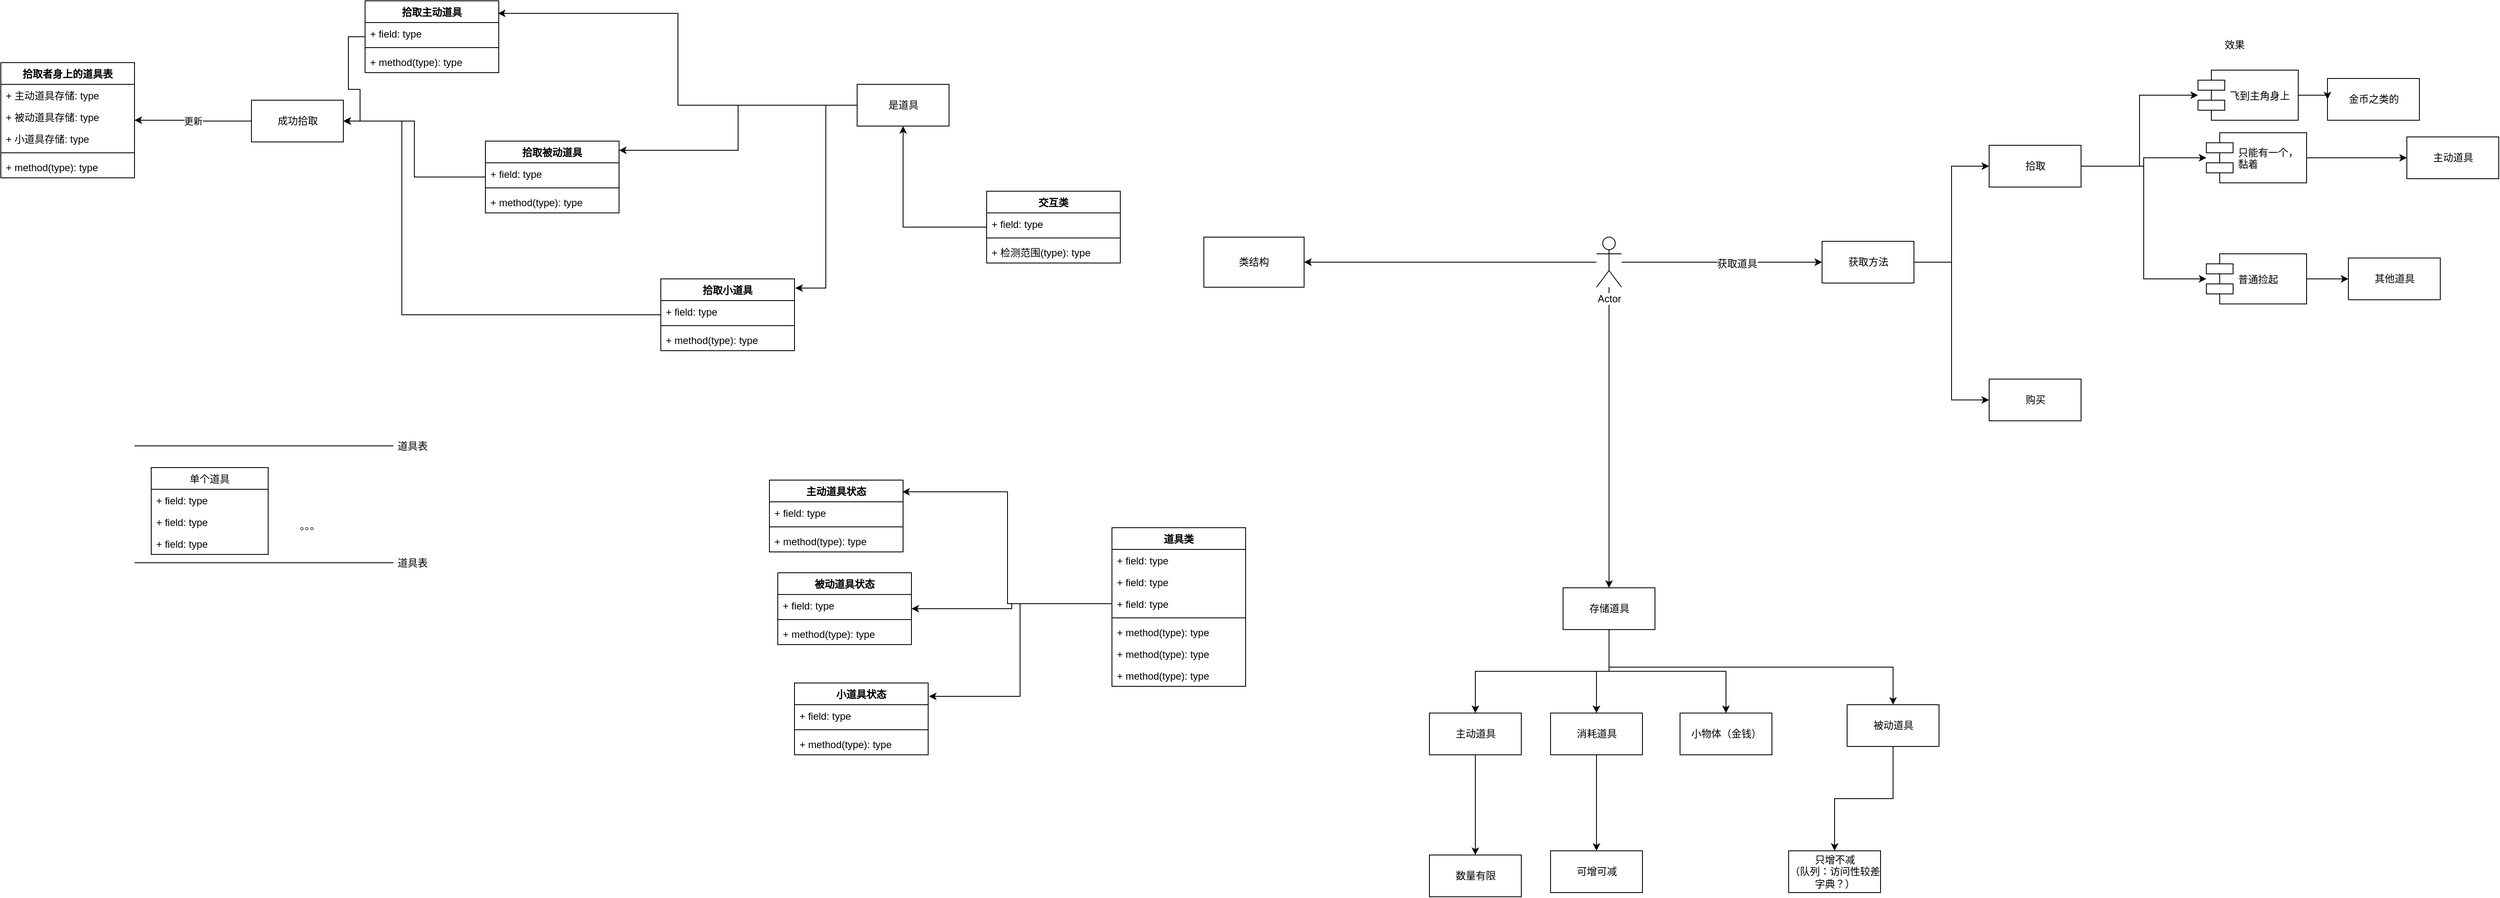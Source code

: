 <mxfile pages="1" version="11.2.5" type="github"><diagram id="1CyYwqPj2Uanq5HwfbDJ" name="Page-1"><mxGraphModel dx="3076" dy="796" grid="1" gridSize="10" guides="1" tooltips="1" connect="1" arrows="1" fold="1" page="1" pageScale="1" pageWidth="827" pageHeight="1169" math="0" shadow="0"><root><mxCell id="0"/><mxCell id="1" parent="0"/><mxCell id="scXNileeY9ZBDkVNgkFm-2" style="edgeStyle=orthogonalEdgeStyle;rounded=0;orthogonalLoop=1;jettySize=auto;html=1;" parent="1" source="scXNileeY9ZBDkVNgkFm-1" edge="1"><mxGeometry relative="1" as="geometry"><mxPoint x="580" y="360" as="targetPoint"/></mxGeometry></mxCell><mxCell id="scXNileeY9ZBDkVNgkFm-3" value="获取道具" style="text;html=1;resizable=0;points=[];align=center;verticalAlign=middle;labelBackgroundColor=#ffffff;" parent="scXNileeY9ZBDkVNgkFm-2" vertex="1" connectable="0"><mxGeometry x="0.151" y="-1" relative="1" as="geometry"><mxPoint as="offset"/></mxGeometry></mxCell><mxCell id="dK4WZT7fEUcpt3XBPK-D-4" style="edgeStyle=orthogonalEdgeStyle;rounded=0;orthogonalLoop=1;jettySize=auto;html=1;" parent="1" source="scXNileeY9ZBDkVNgkFm-1" target="dK4WZT7fEUcpt3XBPK-D-5" edge="1"><mxGeometry relative="1" as="geometry"><mxPoint x="325" y="720" as="targetPoint"/></mxGeometry></mxCell><mxCell id="EP_M278tGdxs64xBZr4z-5" style="edgeStyle=orthogonalEdgeStyle;rounded=0;orthogonalLoop=1;jettySize=auto;html=1;" edge="1" parent="1" source="scXNileeY9ZBDkVNgkFm-1" target="EP_M278tGdxs64xBZr4z-6"><mxGeometry relative="1" as="geometry"><mxPoint x="-70" y="360" as="targetPoint"/></mxGeometry></mxCell><mxCell id="scXNileeY9ZBDkVNgkFm-1" value="Actor" style="shape=umlActor;verticalLabelPosition=bottom;labelBackgroundColor=#ffffff;verticalAlign=top;html=1;" parent="1" vertex="1"><mxGeometry x="310" y="330" width="30" height="60" as="geometry"/></mxCell><mxCell id="scXNileeY9ZBDkVNgkFm-4" value="主动道具" style="html=1;" parent="1" vertex="1"><mxGeometry x="1280" y="210" width="110" height="50" as="geometry"/></mxCell><mxCell id="scXNileeY9ZBDkVNgkFm-5" value="金币之类的" style="html=1;" parent="1" vertex="1"><mxGeometry x="1185" y="140" width="110" height="50" as="geometry"/></mxCell><mxCell id="scXNileeY9ZBDkVNgkFm-6" value="其他道具" style="html=1;" parent="1" vertex="1"><mxGeometry x="1210" y="355" width="110" height="50" as="geometry"/></mxCell><mxCell id="scXNileeY9ZBDkVNgkFm-13" style="edgeStyle=orthogonalEdgeStyle;rounded=0;orthogonalLoop=1;jettySize=auto;html=1;exitX=1;exitY=0.5;exitDx=0;exitDy=0;entryX=0;entryY=0.5;entryDx=0;entryDy=0;" parent="1" source="scXNileeY9ZBDkVNgkFm-7" target="scXNileeY9ZBDkVNgkFm-12" edge="1"><mxGeometry relative="1" as="geometry"/></mxCell><mxCell id="scXNileeY9ZBDkVNgkFm-28" style="edgeStyle=orthogonalEdgeStyle;rounded=0;orthogonalLoop=1;jettySize=auto;html=1;exitX=1;exitY=0.5;exitDx=0;exitDy=0;entryX=0;entryY=0.5;entryDx=0;entryDy=0;" parent="1" source="scXNileeY9ZBDkVNgkFm-7" target="scXNileeY9ZBDkVNgkFm-14" edge="1"><mxGeometry relative="1" as="geometry"/></mxCell><mxCell id="scXNileeY9ZBDkVNgkFm-7" value="获取方法" style="html=1;" parent="1" vertex="1"><mxGeometry x="580" y="335" width="110" height="50" as="geometry"/></mxCell><mxCell id="scXNileeY9ZBDkVNgkFm-16" style="edgeStyle=orthogonalEdgeStyle;rounded=0;orthogonalLoop=1;jettySize=auto;html=1;exitX=1;exitY=0.5;exitDx=0;exitDy=0;entryX=0;entryY=0.5;entryDx=0;entryDy=0;" parent="1" source="scXNileeY9ZBDkVNgkFm-21" target="scXNileeY9ZBDkVNgkFm-5" edge="1"><mxGeometry relative="1" as="geometry"/></mxCell><mxCell id="scXNileeY9ZBDkVNgkFm-17" style="edgeStyle=orthogonalEdgeStyle;rounded=0;orthogonalLoop=1;jettySize=auto;html=1;exitX=1;exitY=0.5;exitDx=0;exitDy=0;entryX=0;entryY=0.5;entryDx=0;entryDy=0;" parent="1" source="scXNileeY9ZBDkVNgkFm-24" target="scXNileeY9ZBDkVNgkFm-4" edge="1"><mxGeometry relative="1" as="geometry"/></mxCell><mxCell id="scXNileeY9ZBDkVNgkFm-18" style="edgeStyle=orthogonalEdgeStyle;rounded=0;orthogonalLoop=1;jettySize=auto;html=1;exitX=1;exitY=0.5;exitDx=0;exitDy=0;entryX=0;entryY=0.5;entryDx=0;entryDy=0;" parent="1" source="scXNileeY9ZBDkVNgkFm-26" target="scXNileeY9ZBDkVNgkFm-6" edge="1"><mxGeometry relative="1" as="geometry"/></mxCell><mxCell id="scXNileeY9ZBDkVNgkFm-12" value="拾取" style="html=1;" parent="1" vertex="1"><mxGeometry x="780" y="220" width="110" height="50" as="geometry"/></mxCell><mxCell id="scXNileeY9ZBDkVNgkFm-14" value="购买" style="html=1;" parent="1" vertex="1"><mxGeometry x="780" y="500" width="110" height="50" as="geometry"/></mxCell><mxCell id="scXNileeY9ZBDkVNgkFm-21" value="飞到主角身上" style="shape=component;align=left;spacingLeft=36;" parent="1" vertex="1"><mxGeometry x="1030" y="130" width="120" height="60" as="geometry"/></mxCell><mxCell id="scXNileeY9ZBDkVNgkFm-22" style="edgeStyle=orthogonalEdgeStyle;rounded=0;orthogonalLoop=1;jettySize=auto;html=1;exitX=1;exitY=0.5;exitDx=0;exitDy=0;entryX=0;entryY=0.5;entryDx=0;entryDy=0;" parent="1" source="scXNileeY9ZBDkVNgkFm-12" target="scXNileeY9ZBDkVNgkFm-21" edge="1"><mxGeometry relative="1" as="geometry"><mxPoint x="889.862" y="244.793" as="sourcePoint"/><mxPoint x="1185.034" y="164.793" as="targetPoint"/></mxGeometry></mxCell><mxCell id="scXNileeY9ZBDkVNgkFm-23" value="效果" style="text;html=1;resizable=0;points=[];autosize=1;align=left;verticalAlign=top;spacingTop=-4;" parent="1" vertex="1"><mxGeometry x="1060" y="90" width="40" height="20" as="geometry"/></mxCell><mxCell id="scXNileeY9ZBDkVNgkFm-24" value="只能有一个，&#10;黏着" style="shape=component;align=left;spacingLeft=36;" parent="1" vertex="1"><mxGeometry x="1040" y="205" width="120" height="60" as="geometry"/></mxCell><mxCell id="scXNileeY9ZBDkVNgkFm-25" style="edgeStyle=orthogonalEdgeStyle;rounded=0;orthogonalLoop=1;jettySize=auto;html=1;exitX=1;exitY=0.5;exitDx=0;exitDy=0;entryX=0;entryY=0.5;entryDx=0;entryDy=0;" parent="1" source="scXNileeY9ZBDkVNgkFm-12" target="scXNileeY9ZBDkVNgkFm-24" edge="1"><mxGeometry relative="1" as="geometry"><mxPoint x="889.862" y="244.793" as="sourcePoint"/><mxPoint x="1185.034" y="235.138" as="targetPoint"/></mxGeometry></mxCell><mxCell id="scXNileeY9ZBDkVNgkFm-26" value="普通捡起" style="shape=component;align=left;spacingLeft=36;" parent="1" vertex="1"><mxGeometry x="1040" y="350" width="120" height="60" as="geometry"/></mxCell><mxCell id="scXNileeY9ZBDkVNgkFm-27" style="edgeStyle=orthogonalEdgeStyle;rounded=0;orthogonalLoop=1;jettySize=auto;html=1;exitX=1;exitY=0.5;exitDx=0;exitDy=0;entryX=0;entryY=0.5;entryDx=0;entryDy=0;" parent="1" source="scXNileeY9ZBDkVNgkFm-12" target="scXNileeY9ZBDkVNgkFm-26" edge="1"><mxGeometry relative="1" as="geometry"><mxPoint x="889.862" y="244.793" as="sourcePoint"/><mxPoint x="1185.034" y="304.793" as="targetPoint"/></mxGeometry></mxCell><mxCell id="EP_M278tGdxs64xBZr4z-1" style="edgeStyle=orthogonalEdgeStyle;rounded=0;orthogonalLoop=1;jettySize=auto;html=1;exitX=0.5;exitY=1;exitDx=0;exitDy=0;" edge="1" parent="1" source="dK4WZT7fEUcpt3XBPK-D-5" target="dK4WZT7fEUcpt3XBPK-D-7"><mxGeometry relative="1" as="geometry"/></mxCell><mxCell id="EP_M278tGdxs64xBZr4z-2" style="edgeStyle=orthogonalEdgeStyle;rounded=0;orthogonalLoop=1;jettySize=auto;html=1;exitX=0.5;exitY=1;exitDx=0;exitDy=0;" edge="1" parent="1" source="dK4WZT7fEUcpt3XBPK-D-5" target="dK4WZT7fEUcpt3XBPK-D-8"><mxGeometry relative="1" as="geometry"/></mxCell><mxCell id="EP_M278tGdxs64xBZr4z-3" style="edgeStyle=orthogonalEdgeStyle;rounded=0;orthogonalLoop=1;jettySize=auto;html=1;exitX=0.5;exitY=1;exitDx=0;exitDy=0;" edge="1" parent="1" source="dK4WZT7fEUcpt3XBPK-D-5" target="dK4WZT7fEUcpt3XBPK-D-9"><mxGeometry relative="1" as="geometry"/></mxCell><mxCell id="EP_M278tGdxs64xBZr4z-4" style="edgeStyle=orthogonalEdgeStyle;rounded=0;orthogonalLoop=1;jettySize=auto;html=1;exitX=0.5;exitY=1;exitDx=0;exitDy=0;" edge="1" parent="1" source="dK4WZT7fEUcpt3XBPK-D-5" target="dK4WZT7fEUcpt3XBPK-D-6"><mxGeometry relative="1" as="geometry"/></mxCell><mxCell id="dK4WZT7fEUcpt3XBPK-D-5" value="存储道具" style="html=1;" parent="1" vertex="1"><mxGeometry x="270" y="750" width="110" height="50" as="geometry"/></mxCell><mxCell id="dK4WZT7fEUcpt3XBPK-D-15" style="edgeStyle=orthogonalEdgeStyle;rounded=0;orthogonalLoop=1;jettySize=auto;html=1;exitX=0.5;exitY=1;exitDx=0;exitDy=0;" parent="1" source="dK4WZT7fEUcpt3XBPK-D-6" target="dK4WZT7fEUcpt3XBPK-D-12" edge="1"><mxGeometry relative="1" as="geometry"/></mxCell><mxCell id="dK4WZT7fEUcpt3XBPK-D-6" value="被动道具" style="html=1;" parent="1" vertex="1"><mxGeometry x="610" y="890" width="110" height="50" as="geometry"/></mxCell><mxCell id="dK4WZT7fEUcpt3XBPK-D-14" style="edgeStyle=orthogonalEdgeStyle;rounded=0;orthogonalLoop=1;jettySize=auto;html=1;exitX=0.5;exitY=1;exitDx=0;exitDy=0;" parent="1" source="dK4WZT7fEUcpt3XBPK-D-7" target="dK4WZT7fEUcpt3XBPK-D-13" edge="1"><mxGeometry relative="1" as="geometry"/></mxCell><mxCell id="dK4WZT7fEUcpt3XBPK-D-7" value="主动道具" style="html=1;" parent="1" vertex="1"><mxGeometry x="110" y="900" width="110" height="50" as="geometry"/></mxCell><mxCell id="dK4WZT7fEUcpt3XBPK-D-10" style="edgeStyle=orthogonalEdgeStyle;rounded=0;orthogonalLoop=1;jettySize=auto;html=1;exitX=0.5;exitY=1;exitDx=0;exitDy=0;" parent="1" source="dK4WZT7fEUcpt3XBPK-D-8" target="dK4WZT7fEUcpt3XBPK-D-11" edge="1"><mxGeometry relative="1" as="geometry"><mxPoint x="310" y="1060" as="targetPoint"/></mxGeometry></mxCell><mxCell id="dK4WZT7fEUcpt3XBPK-D-8" value="消耗道具" style="html=1;" parent="1" vertex="1"><mxGeometry x="255" y="900" width="110" height="50" as="geometry"/></mxCell><mxCell id="dK4WZT7fEUcpt3XBPK-D-9" value="小物体（金钱）" style="html=1;" parent="1" vertex="1"><mxGeometry x="410" y="900" width="110" height="50" as="geometry"/></mxCell><mxCell id="dK4WZT7fEUcpt3XBPK-D-11" value="可增可减" style="html=1;" parent="1" vertex="1"><mxGeometry x="255" y="1065" width="110" height="50" as="geometry"/></mxCell><mxCell id="dK4WZT7fEUcpt3XBPK-D-12" value="只增不减&lt;br&gt;（队列：访问性较差&lt;br&gt;字典？）" style="html=1;" parent="1" vertex="1"><mxGeometry x="540" y="1065" width="110" height="50" as="geometry"/></mxCell><mxCell id="dK4WZT7fEUcpt3XBPK-D-13" value="数量有限" style="html=1;" parent="1" vertex="1"><mxGeometry x="110" y="1070" width="110" height="50" as="geometry"/></mxCell><mxCell id="EP_M278tGdxs64xBZr4z-6" value="类结构" style="rounded=0;whiteSpace=wrap;html=1;" vertex="1" parent="1"><mxGeometry x="-160" y="330" width="120" height="60" as="geometry"/></mxCell><mxCell id="EP_M278tGdxs64xBZr4z-71" style="edgeStyle=orthogonalEdgeStyle;rounded=0;orthogonalLoop=1;jettySize=auto;html=1;" edge="1" parent="1" source="EP_M278tGdxs64xBZr4z-7" target="EP_M278tGdxs64xBZr4z-70"><mxGeometry relative="1" as="geometry"/></mxCell><mxCell id="EP_M278tGdxs64xBZr4z-7" value="交互类" style="swimlane;fontStyle=1;align=center;verticalAlign=top;childLayout=stackLayout;horizontal=1;startSize=26;horizontalStack=0;resizeParent=1;resizeParentMax=0;resizeLast=0;collapsible=1;marginBottom=0;" vertex="1" parent="1"><mxGeometry x="-420" y="275" width="160" height="86" as="geometry"/></mxCell><mxCell id="EP_M278tGdxs64xBZr4z-8" value="+ field: type" style="text;strokeColor=none;fillColor=none;align=left;verticalAlign=top;spacingLeft=4;spacingRight=4;overflow=hidden;rotatable=0;points=[[0,0.5],[1,0.5]];portConstraint=eastwest;" vertex="1" parent="EP_M278tGdxs64xBZr4z-7"><mxGeometry y="26" width="160" height="26" as="geometry"/></mxCell><mxCell id="EP_M278tGdxs64xBZr4z-9" value="" style="line;strokeWidth=1;fillColor=none;align=left;verticalAlign=middle;spacingTop=-1;spacingLeft=3;spacingRight=3;rotatable=0;labelPosition=right;points=[];portConstraint=eastwest;" vertex="1" parent="EP_M278tGdxs64xBZr4z-7"><mxGeometry y="52" width="160" height="8" as="geometry"/></mxCell><mxCell id="EP_M278tGdxs64xBZr4z-10" value="+ 检测范围(type): type" style="text;strokeColor=none;fillColor=none;align=left;verticalAlign=top;spacingLeft=4;spacingRight=4;overflow=hidden;rotatable=0;points=[[0,0.5],[1,0.5]];portConstraint=eastwest;" vertex="1" parent="EP_M278tGdxs64xBZr4z-7"><mxGeometry y="60" width="160" height="26" as="geometry"/></mxCell><mxCell id="EP_M278tGdxs64xBZr4z-11" value="道具类" style="swimlane;fontStyle=1;align=center;verticalAlign=top;childLayout=stackLayout;horizontal=1;startSize=26;horizontalStack=0;resizeParent=1;resizeParentMax=0;resizeLast=0;collapsible=1;marginBottom=0;" vertex="1" parent="1"><mxGeometry x="-270" y="678" width="160" height="190" as="geometry"/></mxCell><mxCell id="EP_M278tGdxs64xBZr4z-12" value="+ field: type" style="text;strokeColor=none;fillColor=none;align=left;verticalAlign=top;spacingLeft=4;spacingRight=4;overflow=hidden;rotatable=0;points=[[0,0.5],[1,0.5]];portConstraint=eastwest;" vertex="1" parent="EP_M278tGdxs64xBZr4z-11"><mxGeometry y="26" width="160" height="26" as="geometry"/></mxCell><mxCell id="EP_M278tGdxs64xBZr4z-21" value="+ field: type" style="text;strokeColor=none;fillColor=none;align=left;verticalAlign=top;spacingLeft=4;spacingRight=4;overflow=hidden;rotatable=0;points=[[0,0.5],[1,0.5]];portConstraint=eastwest;" vertex="1" parent="EP_M278tGdxs64xBZr4z-11"><mxGeometry y="52" width="160" height="26" as="geometry"/></mxCell><mxCell id="EP_M278tGdxs64xBZr4z-22" value="+ field: type" style="text;strokeColor=none;fillColor=none;align=left;verticalAlign=top;spacingLeft=4;spacingRight=4;overflow=hidden;rotatable=0;points=[[0,0.5],[1,0.5]];portConstraint=eastwest;" vertex="1" parent="EP_M278tGdxs64xBZr4z-11"><mxGeometry y="78" width="160" height="26" as="geometry"/></mxCell><mxCell id="EP_M278tGdxs64xBZr4z-13" value="" style="line;strokeWidth=1;fillColor=none;align=left;verticalAlign=middle;spacingTop=-1;spacingLeft=3;spacingRight=3;rotatable=0;labelPosition=right;points=[];portConstraint=eastwest;" vertex="1" parent="EP_M278tGdxs64xBZr4z-11"><mxGeometry y="104" width="160" height="8" as="geometry"/></mxCell><mxCell id="EP_M278tGdxs64xBZr4z-14" value="+ method(type): type" style="text;strokeColor=none;fillColor=none;align=left;verticalAlign=top;spacingLeft=4;spacingRight=4;overflow=hidden;rotatable=0;points=[[0,0.5],[1,0.5]];portConstraint=eastwest;" vertex="1" parent="EP_M278tGdxs64xBZr4z-11"><mxGeometry y="112" width="160" height="26" as="geometry"/></mxCell><mxCell id="EP_M278tGdxs64xBZr4z-18" value="+ method(type): type" style="text;strokeColor=none;fillColor=none;align=left;verticalAlign=top;spacingLeft=4;spacingRight=4;overflow=hidden;rotatable=0;points=[[0,0.5],[1,0.5]];portConstraint=eastwest;" vertex="1" parent="EP_M278tGdxs64xBZr4z-11"><mxGeometry y="138" width="160" height="26" as="geometry"/></mxCell><mxCell id="EP_M278tGdxs64xBZr4z-19" value="+ method(type): type" style="text;strokeColor=none;fillColor=none;align=left;verticalAlign=top;spacingLeft=4;spacingRight=4;overflow=hidden;rotatable=0;points=[[0,0.5],[1,0.5]];portConstraint=eastwest;" vertex="1" parent="EP_M278tGdxs64xBZr4z-11"><mxGeometry y="164" width="160" height="26" as="geometry"/></mxCell><mxCell id="EP_M278tGdxs64xBZr4z-23" value="单个道具" style="swimlane;fontStyle=0;childLayout=stackLayout;horizontal=1;startSize=26;fillColor=none;horizontalStack=0;resizeParent=1;resizeParentMax=0;resizeLast=0;collapsible=1;marginBottom=0;" vertex="1" parent="1"><mxGeometry x="-1420" y="606" width="140" height="104" as="geometry"/></mxCell><mxCell id="EP_M278tGdxs64xBZr4z-24" value="+ field: type" style="text;strokeColor=none;fillColor=none;align=left;verticalAlign=top;spacingLeft=4;spacingRight=4;overflow=hidden;rotatable=0;points=[[0,0.5],[1,0.5]];portConstraint=eastwest;" vertex="1" parent="EP_M278tGdxs64xBZr4z-23"><mxGeometry y="26" width="140" height="26" as="geometry"/></mxCell><mxCell id="EP_M278tGdxs64xBZr4z-25" value="+ field: type" style="text;strokeColor=none;fillColor=none;align=left;verticalAlign=top;spacingLeft=4;spacingRight=4;overflow=hidden;rotatable=0;points=[[0,0.5],[1,0.5]];portConstraint=eastwest;" vertex="1" parent="EP_M278tGdxs64xBZr4z-23"><mxGeometry y="52" width="140" height="26" as="geometry"/></mxCell><mxCell id="EP_M278tGdxs64xBZr4z-26" value="+ field: type" style="text;strokeColor=none;fillColor=none;align=left;verticalAlign=top;spacingLeft=4;spacingRight=4;overflow=hidden;rotatable=0;points=[[0,0.5],[1,0.5]];portConstraint=eastwest;" vertex="1" parent="EP_M278tGdxs64xBZr4z-23"><mxGeometry y="78" width="140" height="26" as="geometry"/></mxCell><mxCell id="EP_M278tGdxs64xBZr4z-27" value="。。。&lt;br&gt;" style="text;html=1;resizable=0;points=[];autosize=1;align=left;verticalAlign=top;spacingTop=-4;" vertex="1" parent="1"><mxGeometry x="-1244" y="666" width="50" height="20" as="geometry"/></mxCell><mxCell id="EP_M278tGdxs64xBZr4z-29" value="道具表" style="line;strokeWidth=1;fillColor=none;align=left;verticalAlign=middle;spacingTop=-1;spacingLeft=3;spacingRight=3;rotatable=0;labelPosition=right;points=[];portConstraint=eastwest;" vertex="1" parent="1"><mxGeometry x="-1440" y="576" width="310" height="8" as="geometry"/></mxCell><mxCell id="EP_M278tGdxs64xBZr4z-88" style="edgeStyle=orthogonalEdgeStyle;rounded=0;orthogonalLoop=1;jettySize=auto;html=1;entryX=1;entryY=0.5;entryDx=0;entryDy=0;" edge="1" parent="1" source="EP_M278tGdxs64xBZr4z-30" target="EP_M278tGdxs64xBZr4z-85"><mxGeometry relative="1" as="geometry"/></mxCell><mxCell id="EP_M278tGdxs64xBZr4z-30" value="拾取主动道具" style="swimlane;fontStyle=1;align=center;verticalAlign=top;childLayout=stackLayout;horizontal=1;startSize=26;horizontalStack=0;resizeParent=1;resizeParentMax=0;resizeLast=0;collapsible=1;marginBottom=0;" vertex="1" parent="1"><mxGeometry x="-1164" y="47" width="160" height="86" as="geometry"/></mxCell><mxCell id="EP_M278tGdxs64xBZr4z-31" value="+ field: type" style="text;strokeColor=none;fillColor=none;align=left;verticalAlign=top;spacingLeft=4;spacingRight=4;overflow=hidden;rotatable=0;points=[[0,0.5],[1,0.5]];portConstraint=eastwest;" vertex="1" parent="EP_M278tGdxs64xBZr4z-30"><mxGeometry y="26" width="160" height="26" as="geometry"/></mxCell><mxCell id="EP_M278tGdxs64xBZr4z-32" value="" style="line;strokeWidth=1;fillColor=none;align=left;verticalAlign=middle;spacingTop=-1;spacingLeft=3;spacingRight=3;rotatable=0;labelPosition=right;points=[];portConstraint=eastwest;" vertex="1" parent="EP_M278tGdxs64xBZr4z-30"><mxGeometry y="52" width="160" height="8" as="geometry"/></mxCell><mxCell id="EP_M278tGdxs64xBZr4z-33" value="+ method(type): type" style="text;strokeColor=none;fillColor=none;align=left;verticalAlign=top;spacingLeft=4;spacingRight=4;overflow=hidden;rotatable=0;points=[[0,0.5],[1,0.5]];portConstraint=eastwest;" vertex="1" parent="EP_M278tGdxs64xBZr4z-30"><mxGeometry y="60" width="160" height="26" as="geometry"/></mxCell><mxCell id="EP_M278tGdxs64xBZr4z-89" style="edgeStyle=orthogonalEdgeStyle;rounded=0;orthogonalLoop=1;jettySize=auto;html=1;entryX=1;entryY=0.5;entryDx=0;entryDy=0;" edge="1" parent="1" source="EP_M278tGdxs64xBZr4z-34" target="EP_M278tGdxs64xBZr4z-85"><mxGeometry relative="1" as="geometry"/></mxCell><mxCell id="EP_M278tGdxs64xBZr4z-34" value="拾取被动道具" style="swimlane;fontStyle=1;align=center;verticalAlign=top;childLayout=stackLayout;horizontal=1;startSize=26;horizontalStack=0;resizeParent=1;resizeParentMax=0;resizeLast=0;collapsible=1;marginBottom=0;" vertex="1" parent="1"><mxGeometry x="-1020" y="215" width="160" height="86" as="geometry"/></mxCell><mxCell id="EP_M278tGdxs64xBZr4z-35" value="+ field: type" style="text;strokeColor=none;fillColor=none;align=left;verticalAlign=top;spacingLeft=4;spacingRight=4;overflow=hidden;rotatable=0;points=[[0,0.5],[1,0.5]];portConstraint=eastwest;" vertex="1" parent="EP_M278tGdxs64xBZr4z-34"><mxGeometry y="26" width="160" height="26" as="geometry"/></mxCell><mxCell id="EP_M278tGdxs64xBZr4z-36" value="" style="line;strokeWidth=1;fillColor=none;align=left;verticalAlign=middle;spacingTop=-1;spacingLeft=3;spacingRight=3;rotatable=0;labelPosition=right;points=[];portConstraint=eastwest;" vertex="1" parent="EP_M278tGdxs64xBZr4z-34"><mxGeometry y="52" width="160" height="8" as="geometry"/></mxCell><mxCell id="EP_M278tGdxs64xBZr4z-37" value="+ method(type): type" style="text;strokeColor=none;fillColor=none;align=left;verticalAlign=top;spacingLeft=4;spacingRight=4;overflow=hidden;rotatable=0;points=[[0,0.5],[1,0.5]];portConstraint=eastwest;" vertex="1" parent="EP_M278tGdxs64xBZr4z-34"><mxGeometry y="60" width="160" height="26" as="geometry"/></mxCell><mxCell id="EP_M278tGdxs64xBZr4z-90" style="edgeStyle=orthogonalEdgeStyle;rounded=0;orthogonalLoop=1;jettySize=auto;html=1;entryX=1;entryY=0.5;entryDx=0;entryDy=0;" edge="1" parent="1" source="EP_M278tGdxs64xBZr4z-38" target="EP_M278tGdxs64xBZr4z-85"><mxGeometry relative="1" as="geometry"><Array as="points"><mxPoint x="-1120" y="423"/><mxPoint x="-1120" y="191"/></Array></mxGeometry></mxCell><mxCell id="EP_M278tGdxs64xBZr4z-38" value="拾取小道具" style="swimlane;fontStyle=1;align=center;verticalAlign=top;childLayout=stackLayout;horizontal=1;startSize=26;horizontalStack=0;resizeParent=1;resizeParentMax=0;resizeLast=0;collapsible=1;marginBottom=0;" vertex="1" parent="1"><mxGeometry x="-810" y="380" width="160" height="86" as="geometry"/></mxCell><mxCell id="EP_M278tGdxs64xBZr4z-39" value="+ field: type" style="text;strokeColor=none;fillColor=none;align=left;verticalAlign=top;spacingLeft=4;spacingRight=4;overflow=hidden;rotatable=0;points=[[0,0.5],[1,0.5]];portConstraint=eastwest;" vertex="1" parent="EP_M278tGdxs64xBZr4z-38"><mxGeometry y="26" width="160" height="26" as="geometry"/></mxCell><mxCell id="EP_M278tGdxs64xBZr4z-40" value="" style="line;strokeWidth=1;fillColor=none;align=left;verticalAlign=middle;spacingTop=-1;spacingLeft=3;spacingRight=3;rotatable=0;labelPosition=right;points=[];portConstraint=eastwest;" vertex="1" parent="EP_M278tGdxs64xBZr4z-38"><mxGeometry y="52" width="160" height="8" as="geometry"/></mxCell><mxCell id="EP_M278tGdxs64xBZr4z-41" value="+ method(type): type" style="text;strokeColor=none;fillColor=none;align=left;verticalAlign=top;spacingLeft=4;spacingRight=4;overflow=hidden;rotatable=0;points=[[0,0.5],[1,0.5]];portConstraint=eastwest;" vertex="1" parent="EP_M278tGdxs64xBZr4z-38"><mxGeometry y="60" width="160" height="26" as="geometry"/></mxCell><mxCell id="EP_M278tGdxs64xBZr4z-44" value="拾取者身上的道具表" style="swimlane;fontStyle=1;align=center;verticalAlign=top;childLayout=stackLayout;horizontal=1;startSize=26;horizontalStack=0;resizeParent=1;resizeParentMax=0;resizeLast=0;collapsible=1;marginBottom=0;" vertex="1" parent="1"><mxGeometry x="-1600" y="121" width="160" height="138" as="geometry"/></mxCell><mxCell id="EP_M278tGdxs64xBZr4z-45" value="+ 主动道具存储: type" style="text;strokeColor=none;fillColor=none;align=left;verticalAlign=top;spacingLeft=4;spacingRight=4;overflow=hidden;rotatable=0;points=[[0,0.5],[1,0.5]];portConstraint=eastwest;" vertex="1" parent="EP_M278tGdxs64xBZr4z-44"><mxGeometry y="26" width="160" height="26" as="geometry"/></mxCell><mxCell id="EP_M278tGdxs64xBZr4z-52" value="+ 被动道具存储: type" style="text;strokeColor=none;fillColor=none;align=left;verticalAlign=top;spacingLeft=4;spacingRight=4;overflow=hidden;rotatable=0;points=[[0,0.5],[1,0.5]];portConstraint=eastwest;" vertex="1" parent="EP_M278tGdxs64xBZr4z-44"><mxGeometry y="52" width="160" height="26" as="geometry"/></mxCell><mxCell id="EP_M278tGdxs64xBZr4z-53" value="+ 小道具存储: type" style="text;strokeColor=none;fillColor=none;align=left;verticalAlign=top;spacingLeft=4;spacingRight=4;overflow=hidden;rotatable=0;points=[[0,0.5],[1,0.5]];portConstraint=eastwest;" vertex="1" parent="EP_M278tGdxs64xBZr4z-44"><mxGeometry y="78" width="160" height="26" as="geometry"/></mxCell><mxCell id="EP_M278tGdxs64xBZr4z-46" value="" style="line;strokeWidth=1;fillColor=none;align=left;verticalAlign=middle;spacingTop=-1;spacingLeft=3;spacingRight=3;rotatable=0;labelPosition=right;points=[];portConstraint=eastwest;" vertex="1" parent="EP_M278tGdxs64xBZr4z-44"><mxGeometry y="104" width="160" height="8" as="geometry"/></mxCell><mxCell id="EP_M278tGdxs64xBZr4z-47" value="+ method(type): type" style="text;strokeColor=none;fillColor=none;align=left;verticalAlign=top;spacingLeft=4;spacingRight=4;overflow=hidden;rotatable=0;points=[[0,0.5],[1,0.5]];portConstraint=eastwest;" vertex="1" parent="EP_M278tGdxs64xBZr4z-44"><mxGeometry y="112" width="160" height="26" as="geometry"/></mxCell><mxCell id="EP_M278tGdxs64xBZr4z-54" value="主动道具状态" style="swimlane;fontStyle=1;align=center;verticalAlign=top;childLayout=stackLayout;horizontal=1;startSize=26;horizontalStack=0;resizeParent=1;resizeParentMax=0;resizeLast=0;collapsible=1;marginBottom=0;" vertex="1" parent="1"><mxGeometry x="-680" y="621" width="160" height="86" as="geometry"/></mxCell><mxCell id="EP_M278tGdxs64xBZr4z-55" value="+ field: type" style="text;strokeColor=none;fillColor=none;align=left;verticalAlign=top;spacingLeft=4;spacingRight=4;overflow=hidden;rotatable=0;points=[[0,0.5],[1,0.5]];portConstraint=eastwest;" vertex="1" parent="EP_M278tGdxs64xBZr4z-54"><mxGeometry y="26" width="160" height="26" as="geometry"/></mxCell><mxCell id="EP_M278tGdxs64xBZr4z-56" value="" style="line;strokeWidth=1;fillColor=none;align=left;verticalAlign=middle;spacingTop=-1;spacingLeft=3;spacingRight=3;rotatable=0;labelPosition=right;points=[];portConstraint=eastwest;" vertex="1" parent="EP_M278tGdxs64xBZr4z-54"><mxGeometry y="52" width="160" height="8" as="geometry"/></mxCell><mxCell id="EP_M278tGdxs64xBZr4z-57" value="+ method(type): type" style="text;strokeColor=none;fillColor=none;align=left;verticalAlign=top;spacingLeft=4;spacingRight=4;overflow=hidden;rotatable=0;points=[[0,0.5],[1,0.5]];portConstraint=eastwest;" vertex="1" parent="EP_M278tGdxs64xBZr4z-54"><mxGeometry y="60" width="160" height="26" as="geometry"/></mxCell><mxCell id="EP_M278tGdxs64xBZr4z-58" value="被动道具状态" style="swimlane;fontStyle=1;align=center;verticalAlign=top;childLayout=stackLayout;horizontal=1;startSize=26;horizontalStack=0;resizeParent=1;resizeParentMax=0;resizeLast=0;collapsible=1;marginBottom=0;" vertex="1" parent="1"><mxGeometry x="-670" y="732" width="160" height="86" as="geometry"/></mxCell><mxCell id="EP_M278tGdxs64xBZr4z-59" value="+ field: type" style="text;strokeColor=none;fillColor=none;align=left;verticalAlign=top;spacingLeft=4;spacingRight=4;overflow=hidden;rotatable=0;points=[[0,0.5],[1,0.5]];portConstraint=eastwest;" vertex="1" parent="EP_M278tGdxs64xBZr4z-58"><mxGeometry y="26" width="160" height="26" as="geometry"/></mxCell><mxCell id="EP_M278tGdxs64xBZr4z-60" value="" style="line;strokeWidth=1;fillColor=none;align=left;verticalAlign=middle;spacingTop=-1;spacingLeft=3;spacingRight=3;rotatable=0;labelPosition=right;points=[];portConstraint=eastwest;" vertex="1" parent="EP_M278tGdxs64xBZr4z-58"><mxGeometry y="52" width="160" height="8" as="geometry"/></mxCell><mxCell id="EP_M278tGdxs64xBZr4z-61" value="+ method(type): type" style="text;strokeColor=none;fillColor=none;align=left;verticalAlign=top;spacingLeft=4;spacingRight=4;overflow=hidden;rotatable=0;points=[[0,0.5],[1,0.5]];portConstraint=eastwest;" vertex="1" parent="EP_M278tGdxs64xBZr4z-58"><mxGeometry y="60" width="160" height="26" as="geometry"/></mxCell><mxCell id="EP_M278tGdxs64xBZr4z-62" value="小道具状态" style="swimlane;fontStyle=1;align=center;verticalAlign=top;childLayout=stackLayout;horizontal=1;startSize=26;horizontalStack=0;resizeParent=1;resizeParentMax=0;resizeLast=0;collapsible=1;marginBottom=0;" vertex="1" parent="1"><mxGeometry x="-650" y="864" width="160" height="86" as="geometry"/></mxCell><mxCell id="EP_M278tGdxs64xBZr4z-63" value="+ field: type" style="text;strokeColor=none;fillColor=none;align=left;verticalAlign=top;spacingLeft=4;spacingRight=4;overflow=hidden;rotatable=0;points=[[0,0.5],[1,0.5]];portConstraint=eastwest;" vertex="1" parent="EP_M278tGdxs64xBZr4z-62"><mxGeometry y="26" width="160" height="26" as="geometry"/></mxCell><mxCell id="EP_M278tGdxs64xBZr4z-64" value="" style="line;strokeWidth=1;fillColor=none;align=left;verticalAlign=middle;spacingTop=-1;spacingLeft=3;spacingRight=3;rotatable=0;labelPosition=right;points=[];portConstraint=eastwest;" vertex="1" parent="EP_M278tGdxs64xBZr4z-62"><mxGeometry y="52" width="160" height="8" as="geometry"/></mxCell><mxCell id="EP_M278tGdxs64xBZr4z-65" value="+ method(type): type" style="text;strokeColor=none;fillColor=none;align=left;verticalAlign=top;spacingLeft=4;spacingRight=4;overflow=hidden;rotatable=0;points=[[0,0.5],[1,0.5]];portConstraint=eastwest;" vertex="1" parent="EP_M278tGdxs64xBZr4z-62"><mxGeometry y="60" width="160" height="26" as="geometry"/></mxCell><mxCell id="EP_M278tGdxs64xBZr4z-67" style="edgeStyle=orthogonalEdgeStyle;rounded=0;orthogonalLoop=1;jettySize=auto;html=1;exitX=0;exitY=0.5;exitDx=0;exitDy=0;" edge="1" parent="1" source="EP_M278tGdxs64xBZr4z-22" target="EP_M278tGdxs64xBZr4z-58"><mxGeometry relative="1" as="geometry"/></mxCell><mxCell id="EP_M278tGdxs64xBZr4z-68" style="edgeStyle=orthogonalEdgeStyle;rounded=0;orthogonalLoop=1;jettySize=auto;html=1;exitX=0;exitY=0.5;exitDx=0;exitDy=0;entryX=0.994;entryY=0.163;entryDx=0;entryDy=0;entryPerimeter=0;" edge="1" parent="1" source="EP_M278tGdxs64xBZr4z-22" target="EP_M278tGdxs64xBZr4z-54"><mxGeometry relative="1" as="geometry"/></mxCell><mxCell id="EP_M278tGdxs64xBZr4z-69" style="edgeStyle=orthogonalEdgeStyle;rounded=0;orthogonalLoop=1;jettySize=auto;html=1;exitX=0;exitY=0.5;exitDx=0;exitDy=0;entryX=1.006;entryY=0.186;entryDx=0;entryDy=0;entryPerimeter=0;" edge="1" parent="1" source="EP_M278tGdxs64xBZr4z-22" target="EP_M278tGdxs64xBZr4z-62"><mxGeometry relative="1" as="geometry"/></mxCell><mxCell id="EP_M278tGdxs64xBZr4z-72" style="edgeStyle=orthogonalEdgeStyle;rounded=0;orthogonalLoop=1;jettySize=auto;html=1;entryX=0.994;entryY=0.174;entryDx=0;entryDy=0;entryPerimeter=0;" edge="1" parent="1" source="EP_M278tGdxs64xBZr4z-70" target="EP_M278tGdxs64xBZr4z-30"><mxGeometry relative="1" as="geometry"/></mxCell><mxCell id="EP_M278tGdxs64xBZr4z-73" style="edgeStyle=orthogonalEdgeStyle;rounded=0;orthogonalLoop=1;jettySize=auto;html=1;entryX=1;entryY=0.128;entryDx=0;entryDy=0;entryPerimeter=0;" edge="1" parent="1" source="EP_M278tGdxs64xBZr4z-70" target="EP_M278tGdxs64xBZr4z-34"><mxGeometry relative="1" as="geometry"/></mxCell><mxCell id="EP_M278tGdxs64xBZr4z-74" style="edgeStyle=orthogonalEdgeStyle;rounded=0;orthogonalLoop=1;jettySize=auto;html=1;exitX=0;exitY=0.5;exitDx=0;exitDy=0;entryX=1.006;entryY=0.128;entryDx=0;entryDy=0;entryPerimeter=0;" edge="1" parent="1" source="EP_M278tGdxs64xBZr4z-70" target="EP_M278tGdxs64xBZr4z-38"><mxGeometry relative="1" as="geometry"/></mxCell><mxCell id="EP_M278tGdxs64xBZr4z-70" value="是道具" style="html=1;" vertex="1" parent="1"><mxGeometry x="-575" y="147" width="110" height="50" as="geometry"/></mxCell><mxCell id="EP_M278tGdxs64xBZr4z-86" value="更新" style="edgeStyle=orthogonalEdgeStyle;rounded=0;orthogonalLoop=1;jettySize=auto;html=1;exitX=0;exitY=0.5;exitDx=0;exitDy=0;" edge="1" parent="1" source="EP_M278tGdxs64xBZr4z-85" target="EP_M278tGdxs64xBZr4z-44"><mxGeometry relative="1" as="geometry"/></mxCell><mxCell id="EP_M278tGdxs64xBZr4z-85" value="成功拾取" style="html=1;" vertex="1" parent="1"><mxGeometry x="-1300" y="166" width="110" height="50" as="geometry"/></mxCell><mxCell id="EP_M278tGdxs64xBZr4z-91" value="道具表" style="line;strokeWidth=1;fillColor=none;align=left;verticalAlign=middle;spacingTop=-1;spacingLeft=3;spacingRight=3;rotatable=0;labelPosition=right;points=[];portConstraint=eastwest;" vertex="1" parent="1"><mxGeometry x="-1440" y="716" width="310" height="8" as="geometry"/></mxCell></root></mxGraphModel></diagram></mxfile>